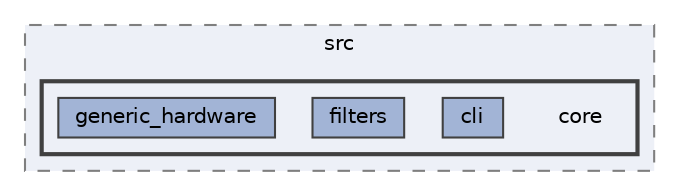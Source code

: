 digraph "nuli-avionics-flight-software/platformio_nuli_avionics_flight_software/src/core"
{
 // LATEX_PDF_SIZE
  bgcolor="transparent";
  edge [fontname=Helvetica,fontsize=10,labelfontname=Helvetica,labelfontsize=10];
  node [fontname=Helvetica,fontsize=10,shape=box,height=0.2,width=0.4];
  compound=true
  subgraph clusterdir_b1a3547df3288ce2ff39086b4a8f4fe5 {
    graph [ bgcolor="#edf0f7", pencolor="grey50", label="src", fontname=Helvetica,fontsize=10 style="filled,dashed", URL="dir_b1a3547df3288ce2ff39086b4a8f4fe5.html",tooltip=""]
  subgraph clusterdir_d478c79d787dcbea613bc15b55be0354 {
    graph [ bgcolor="#edf0f7", pencolor="grey25", label="", fontname=Helvetica,fontsize=10 style="filled,bold", URL="dir_d478c79d787dcbea613bc15b55be0354.html",tooltip=""]
    dir_d478c79d787dcbea613bc15b55be0354 [shape=plaintext, label="core"];
  dir_3fe8d88b4f82995190804f67e2d7e052 [label="cli", fillcolor="#a2b4d6", color="grey25", style="filled", URL="dir_3fe8d88b4f82995190804f67e2d7e052.html",tooltip=""];
  dir_8b1613013843b86ad20dcb77647a4e5c [label="filters", fillcolor="#a2b4d6", color="grey25", style="filled", URL="dir_8b1613013843b86ad20dcb77647a4e5c.html",tooltip=""];
  dir_79c2cb11d791cb16c2a205552b2fe71c [label="generic_hardware", fillcolor="#a2b4d6", color="grey25", style="filled", URL="dir_79c2cb11d791cb16c2a205552b2fe71c.html",tooltip=""];
  }
  }
}
